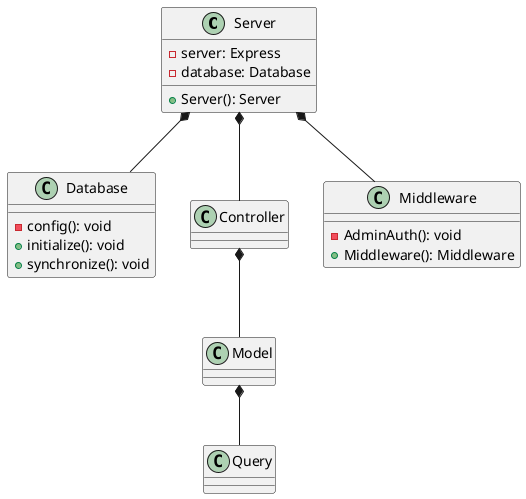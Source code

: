 @startuml APIClassDiagram

Server *-- Database
Server *-- Controller
Server *-- Middleware 
Controller *-- Model
Model *-- Query 

class Server {
    - server: Express
    - database: Database
    + Server(): Server
}

class Database {
    - config(): void
    + initialize(): void
    + synchronize(): void
}

class Middleware {
    - AdminAuth(): void
    + Middleware(): Middleware
}

@enduml

@startuml ManagerAPIClassDiagram
Model <|-- UserModel
Model <|-- OrderModel
Model <|-- ItemModel

abstract class Model {

}

class UserModel {

}

class OrderModel {

}

class ItemModel {

}

@enduml

@startuml RepositoryAPIClassDiagram
Query <|-- UserQuery
Query <|-- OrderQuery
Query <|-- ItemQuery
@enduml

@startuml ControllerAPIClassDiagram
Controller <|-- UserController
Controller <|-- OrderController
Controller <|-- ItemController

abstract class Controller {
    # initialize(): void
    # routes(): object
    + Controller(): Controller
}

class UserController {
    + login(): void
    + setToken(): void
}

class OrderController {

}

class ItemController {

}

@enduml